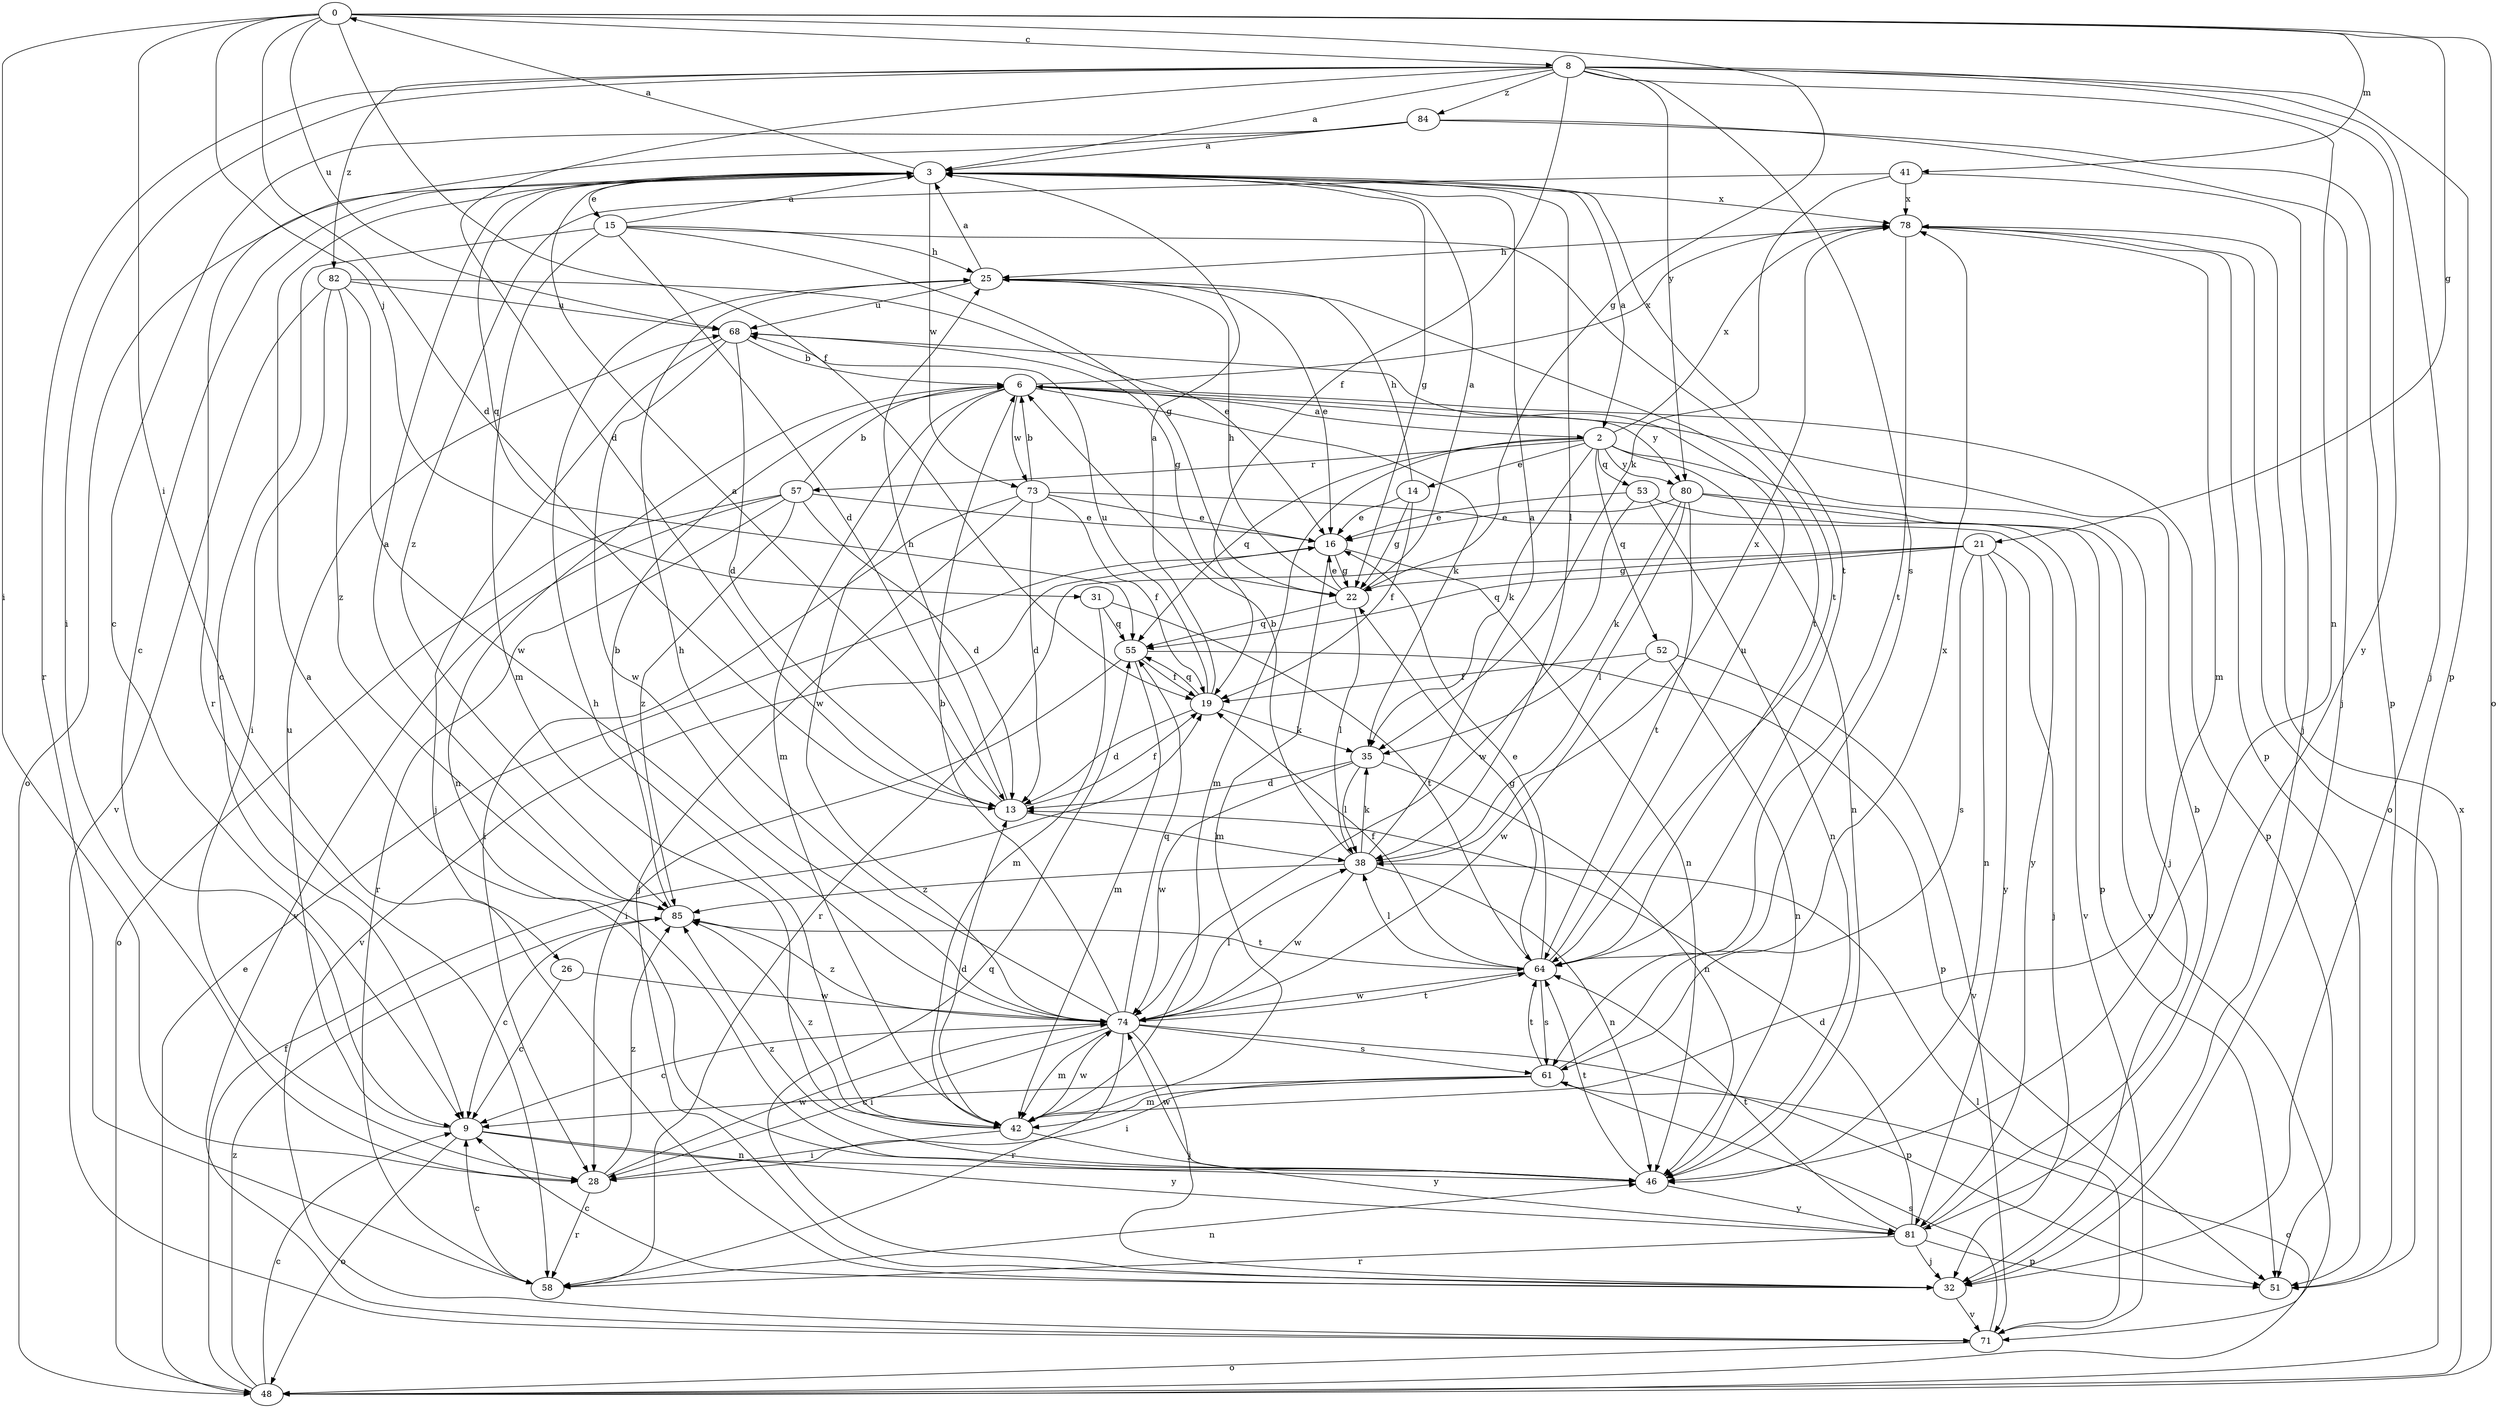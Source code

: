 strict digraph  {
0;
2;
3;
6;
8;
9;
13;
14;
15;
16;
19;
21;
22;
25;
26;
28;
31;
32;
35;
38;
41;
42;
46;
48;
51;
52;
53;
55;
57;
58;
61;
64;
68;
71;
73;
74;
78;
80;
81;
82;
84;
85;
0 -> 8  [label=c];
0 -> 13  [label=d];
0 -> 19  [label=f];
0 -> 21  [label=g];
0 -> 22  [label=g];
0 -> 26  [label=i];
0 -> 28  [label=i];
0 -> 31  [label=j];
0 -> 41  [label=m];
0 -> 48  [label=o];
0 -> 68  [label=u];
2 -> 14  [label=e];
2 -> 32  [label=j];
2 -> 35  [label=k];
2 -> 42  [label=m];
2 -> 46  [label=n];
2 -> 52  [label=q];
2 -> 53  [label=q];
2 -> 55  [label=q];
2 -> 57  [label=r];
2 -> 78  [label=x];
2 -> 80  [label=y];
3 -> 0  [label=a];
3 -> 2  [label=a];
3 -> 9  [label=c];
3 -> 15  [label=e];
3 -> 22  [label=g];
3 -> 38  [label=l];
3 -> 48  [label=o];
3 -> 55  [label=q];
3 -> 64  [label=t];
3 -> 73  [label=w];
3 -> 78  [label=x];
6 -> 2  [label=a];
6 -> 35  [label=k];
6 -> 42  [label=m];
6 -> 46  [label=n];
6 -> 51  [label=p];
6 -> 73  [label=w];
6 -> 74  [label=w];
6 -> 78  [label=x];
6 -> 80  [label=y];
8 -> 3  [label=a];
8 -> 13  [label=d];
8 -> 19  [label=f];
8 -> 28  [label=i];
8 -> 32  [label=j];
8 -> 46  [label=n];
8 -> 51  [label=p];
8 -> 58  [label=r];
8 -> 61  [label=s];
8 -> 80  [label=y];
8 -> 81  [label=y];
8 -> 82  [label=z];
8 -> 84  [label=z];
9 -> 46  [label=n];
9 -> 48  [label=o];
9 -> 68  [label=u];
9 -> 81  [label=y];
13 -> 3  [label=a];
13 -> 19  [label=f];
13 -> 25  [label=h];
13 -> 38  [label=l];
14 -> 16  [label=e];
14 -> 19  [label=f];
14 -> 22  [label=g];
14 -> 25  [label=h];
15 -> 3  [label=a];
15 -> 9  [label=c];
15 -> 13  [label=d];
15 -> 22  [label=g];
15 -> 25  [label=h];
15 -> 42  [label=m];
15 -> 64  [label=t];
16 -> 22  [label=g];
16 -> 42  [label=m];
16 -> 46  [label=n];
16 -> 71  [label=v];
19 -> 3  [label=a];
19 -> 13  [label=d];
19 -> 35  [label=k];
19 -> 55  [label=q];
19 -> 68  [label=u];
21 -> 22  [label=g];
21 -> 32  [label=j];
21 -> 46  [label=n];
21 -> 55  [label=q];
21 -> 58  [label=r];
21 -> 61  [label=s];
21 -> 81  [label=y];
22 -> 3  [label=a];
22 -> 16  [label=e];
22 -> 25  [label=h];
22 -> 38  [label=l];
22 -> 55  [label=q];
25 -> 3  [label=a];
25 -> 16  [label=e];
25 -> 64  [label=t];
25 -> 68  [label=u];
26 -> 9  [label=c];
26 -> 74  [label=w];
28 -> 58  [label=r];
28 -> 74  [label=w];
28 -> 85  [label=z];
31 -> 42  [label=m];
31 -> 55  [label=q];
31 -> 64  [label=t];
32 -> 9  [label=c];
32 -> 55  [label=q];
32 -> 71  [label=v];
35 -> 13  [label=d];
35 -> 38  [label=l];
35 -> 46  [label=n];
35 -> 74  [label=w];
38 -> 3  [label=a];
38 -> 6  [label=b];
38 -> 35  [label=k];
38 -> 46  [label=n];
38 -> 74  [label=w];
38 -> 78  [label=x];
38 -> 85  [label=z];
41 -> 32  [label=j];
41 -> 35  [label=k];
41 -> 78  [label=x];
41 -> 85  [label=z];
42 -> 13  [label=d];
42 -> 25  [label=h];
42 -> 28  [label=i];
42 -> 74  [label=w];
42 -> 81  [label=y];
42 -> 85  [label=z];
46 -> 3  [label=a];
46 -> 64  [label=t];
46 -> 74  [label=w];
46 -> 81  [label=y];
46 -> 85  [label=z];
48 -> 9  [label=c];
48 -> 16  [label=e];
48 -> 19  [label=f];
48 -> 78  [label=x];
48 -> 85  [label=z];
52 -> 19  [label=f];
52 -> 46  [label=n];
52 -> 71  [label=v];
52 -> 74  [label=w];
53 -> 16  [label=e];
53 -> 46  [label=n];
53 -> 71  [label=v];
53 -> 74  [label=w];
55 -> 19  [label=f];
55 -> 28  [label=i];
55 -> 42  [label=m];
55 -> 51  [label=p];
57 -> 6  [label=b];
57 -> 13  [label=d];
57 -> 16  [label=e];
57 -> 48  [label=o];
57 -> 58  [label=r];
57 -> 71  [label=v];
57 -> 85  [label=z];
58 -> 9  [label=c];
58 -> 46  [label=n];
61 -> 9  [label=c];
61 -> 28  [label=i];
61 -> 42  [label=m];
61 -> 48  [label=o];
61 -> 64  [label=t];
61 -> 78  [label=x];
64 -> 16  [label=e];
64 -> 19  [label=f];
64 -> 22  [label=g];
64 -> 38  [label=l];
64 -> 61  [label=s];
64 -> 68  [label=u];
64 -> 74  [label=w];
68 -> 6  [label=b];
68 -> 13  [label=d];
68 -> 22  [label=g];
68 -> 32  [label=j];
68 -> 74  [label=w];
71 -> 38  [label=l];
71 -> 48  [label=o];
71 -> 61  [label=s];
73 -> 6  [label=b];
73 -> 13  [label=d];
73 -> 16  [label=e];
73 -> 19  [label=f];
73 -> 28  [label=i];
73 -> 32  [label=j];
73 -> 81  [label=y];
74 -> 6  [label=b];
74 -> 9  [label=c];
74 -> 25  [label=h];
74 -> 28  [label=i];
74 -> 32  [label=j];
74 -> 38  [label=l];
74 -> 42  [label=m];
74 -> 51  [label=p];
74 -> 55  [label=q];
74 -> 58  [label=r];
74 -> 61  [label=s];
74 -> 64  [label=t];
74 -> 85  [label=z];
78 -> 25  [label=h];
78 -> 42  [label=m];
78 -> 48  [label=o];
78 -> 51  [label=p];
78 -> 64  [label=t];
80 -> 16  [label=e];
80 -> 35  [label=k];
80 -> 38  [label=l];
80 -> 51  [label=p];
80 -> 64  [label=t];
80 -> 71  [label=v];
81 -> 6  [label=b];
81 -> 13  [label=d];
81 -> 32  [label=j];
81 -> 51  [label=p];
81 -> 58  [label=r];
81 -> 64  [label=t];
82 -> 16  [label=e];
82 -> 28  [label=i];
82 -> 68  [label=u];
82 -> 71  [label=v];
82 -> 74  [label=w];
82 -> 85  [label=z];
84 -> 3  [label=a];
84 -> 9  [label=c];
84 -> 32  [label=j];
84 -> 51  [label=p];
84 -> 58  [label=r];
85 -> 3  [label=a];
85 -> 6  [label=b];
85 -> 9  [label=c];
85 -> 64  [label=t];
}

